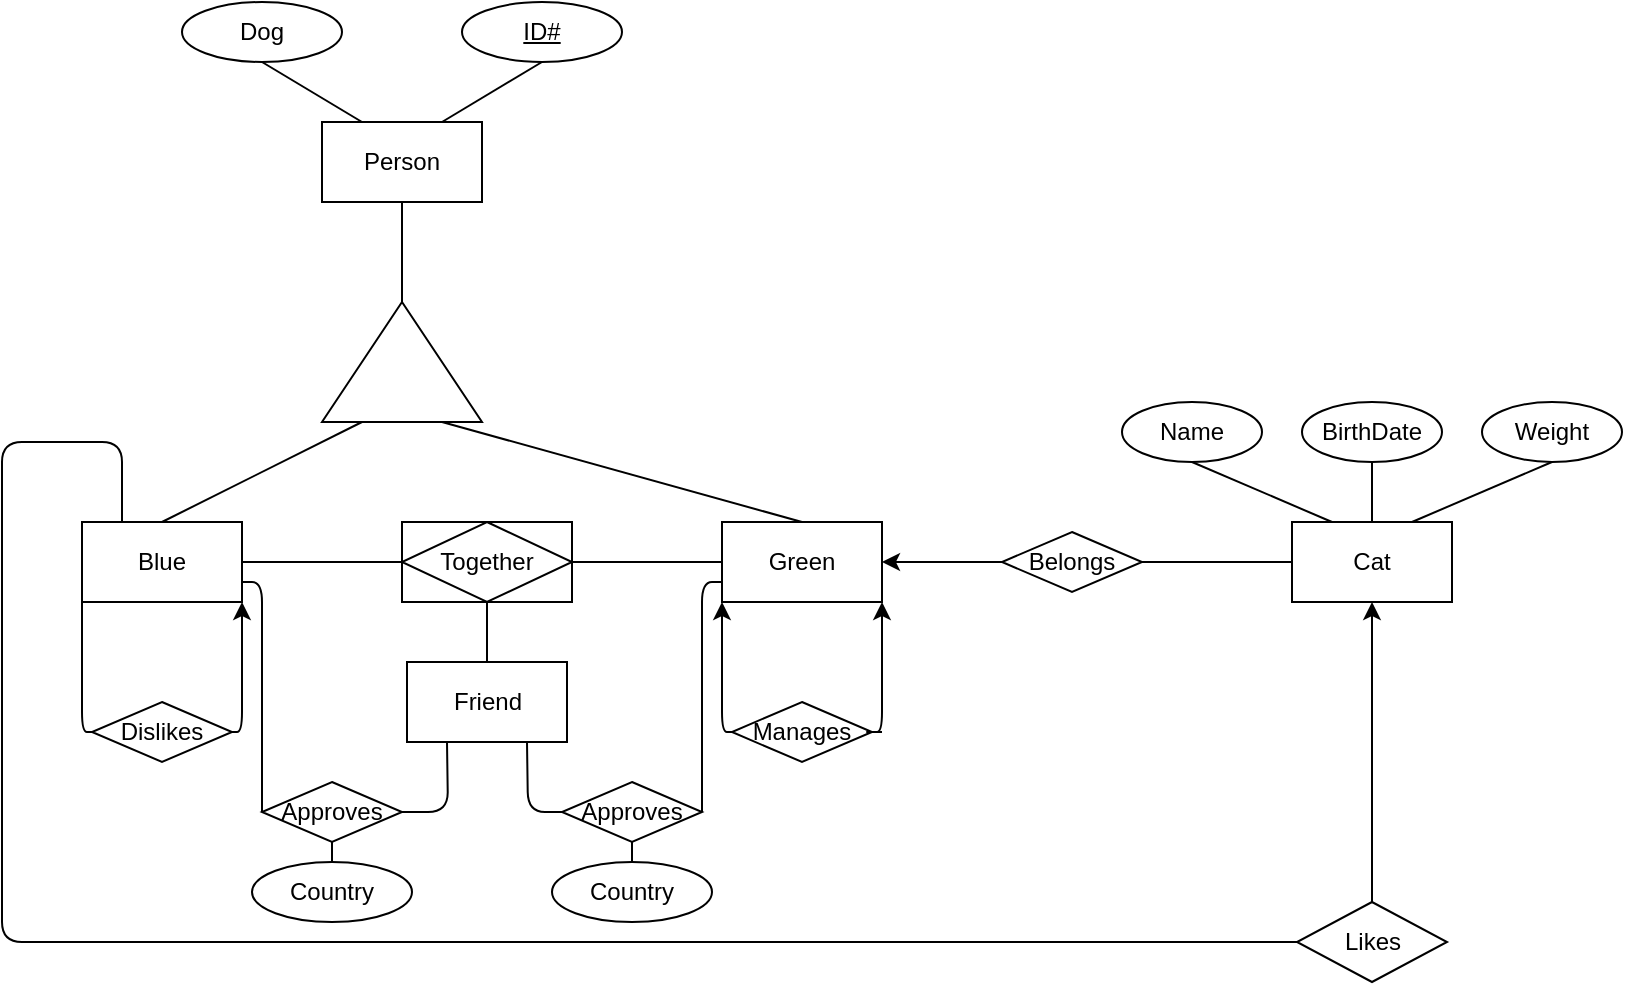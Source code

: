 <mxfile version="13.7.4" type="github">
  <diagram id="N78oST3sVvhrRYNXZbkb" name="Page-1">
    <mxGraphModel dx="818" dy="453" grid="1" gridSize="10" guides="1" tooltips="1" connect="1" arrows="1" fold="1" page="1" pageScale="1" pageWidth="850" pageHeight="1100" math="0" shadow="0">
      <root>
        <mxCell id="0" />
        <mxCell id="1" parent="0" />
        <mxCell id="s2mc7PKK1Hd6kCjjpV02-1" value="Person" style="rounded=0;whiteSpace=wrap;html=1;" vertex="1" parent="1">
          <mxGeometry x="200" y="120" width="80" height="40" as="geometry" />
        </mxCell>
        <mxCell id="s2mc7PKK1Hd6kCjjpV02-2" value="" style="endArrow=none;html=1;entryX=0.25;entryY=0;entryDx=0;entryDy=0;exitX=0.5;exitY=1;exitDx=0;exitDy=0;" edge="1" parent="1" source="s2mc7PKK1Hd6kCjjpV02-3" target="s2mc7PKK1Hd6kCjjpV02-1">
          <mxGeometry width="50" height="50" relative="1" as="geometry">
            <mxPoint x="100" y="90" as="sourcePoint" />
            <mxPoint x="450" y="170" as="targetPoint" />
          </mxGeometry>
        </mxCell>
        <mxCell id="s2mc7PKK1Hd6kCjjpV02-3" value="Dog" style="ellipse;whiteSpace=wrap;html=1;" vertex="1" parent="1">
          <mxGeometry x="130" y="60" width="80" height="30" as="geometry" />
        </mxCell>
        <mxCell id="s2mc7PKK1Hd6kCjjpV02-4" value="" style="endArrow=none;html=1;exitX=0.75;exitY=0;exitDx=0;exitDy=0;entryX=0.5;entryY=1;entryDx=0;entryDy=0;" edge="1" parent="1" source="s2mc7PKK1Hd6kCjjpV02-1" target="s2mc7PKK1Hd6kCjjpV02-6">
          <mxGeometry width="50" height="50" relative="1" as="geometry">
            <mxPoint x="400" y="220" as="sourcePoint" />
            <mxPoint x="230" y="90" as="targetPoint" />
          </mxGeometry>
        </mxCell>
        <mxCell id="s2mc7PKK1Hd6kCjjpV02-6" value="&lt;u&gt;ID#&lt;/u&gt;" style="ellipse;whiteSpace=wrap;html=1;" vertex="1" parent="1">
          <mxGeometry x="270" y="60" width="80" height="30" as="geometry" />
        </mxCell>
        <mxCell id="s2mc7PKK1Hd6kCjjpV02-7" value="" style="endArrow=none;html=1;entryX=0.5;entryY=1;entryDx=0;entryDy=0;" edge="1" parent="1" target="s2mc7PKK1Hd6kCjjpV02-1">
          <mxGeometry width="50" height="50" relative="1" as="geometry">
            <mxPoint x="240" y="210" as="sourcePoint" />
            <mxPoint x="450" y="230" as="targetPoint" />
          </mxGeometry>
        </mxCell>
        <mxCell id="s2mc7PKK1Hd6kCjjpV02-8" value="" style="triangle;whiteSpace=wrap;html=1;direction=north;" vertex="1" parent="1">
          <mxGeometry x="200" y="210" width="80" height="60" as="geometry" />
        </mxCell>
        <mxCell id="s2mc7PKK1Hd6kCjjpV02-9" value="" style="endArrow=none;html=1;entryX=0;entryY=0.25;entryDx=0;entryDy=0;exitX=0.5;exitY=0;exitDx=0;exitDy=0;" edge="1" parent="1" source="s2mc7PKK1Hd6kCjjpV02-11" target="s2mc7PKK1Hd6kCjjpV02-8">
          <mxGeometry width="50" height="50" relative="1" as="geometry">
            <mxPoint x="160" y="320" as="sourcePoint" />
            <mxPoint x="450" y="230" as="targetPoint" />
          </mxGeometry>
        </mxCell>
        <mxCell id="s2mc7PKK1Hd6kCjjpV02-10" value="" style="endArrow=none;html=1;entryX=0;entryY=0.75;entryDx=0;entryDy=0;exitX=0.5;exitY=0;exitDx=0;exitDy=0;" edge="1" parent="1" source="s2mc7PKK1Hd6kCjjpV02-12" target="s2mc7PKK1Hd6kCjjpV02-8">
          <mxGeometry width="50" height="50" relative="1" as="geometry">
            <mxPoint x="360" y="320" as="sourcePoint" />
            <mxPoint x="450" y="230" as="targetPoint" />
          </mxGeometry>
        </mxCell>
        <mxCell id="s2mc7PKK1Hd6kCjjpV02-11" value="Blue" style="rounded=0;whiteSpace=wrap;html=1;" vertex="1" parent="1">
          <mxGeometry x="80" y="320" width="80" height="40" as="geometry" />
        </mxCell>
        <mxCell id="s2mc7PKK1Hd6kCjjpV02-12" value="Green" style="rounded=0;whiteSpace=wrap;html=1;" vertex="1" parent="1">
          <mxGeometry x="400" y="320" width="80" height="40" as="geometry" />
        </mxCell>
        <mxCell id="s2mc7PKK1Hd6kCjjpV02-14" value="" style="endArrow=none;html=1;exitX=1;exitY=0.5;exitDx=0;exitDy=0;entryX=0;entryY=0.5;entryDx=0;entryDy=0;" edge="1" parent="1" source="s2mc7PKK1Hd6kCjjpV02-11" target="s2mc7PKK1Hd6kCjjpV02-38">
          <mxGeometry width="50" height="50" relative="1" as="geometry">
            <mxPoint x="400" y="280" as="sourcePoint" />
            <mxPoint x="205" y="340" as="targetPoint" />
          </mxGeometry>
        </mxCell>
        <mxCell id="s2mc7PKK1Hd6kCjjpV02-15" value="" style="endArrow=none;html=1;exitX=1;exitY=0.5;exitDx=0;exitDy=0;entryX=0;entryY=0.5;entryDx=0;entryDy=0;" edge="1" parent="1" target="s2mc7PKK1Hd6kCjjpV02-12">
          <mxGeometry width="50" height="50" relative="1" as="geometry">
            <mxPoint x="275" y="340" as="sourcePoint" />
            <mxPoint x="310" y="340" as="targetPoint" />
          </mxGeometry>
        </mxCell>
        <mxCell id="s2mc7PKK1Hd6kCjjpV02-16" value="Country" style="ellipse;whiteSpace=wrap;html=1;" vertex="1" parent="1">
          <mxGeometry x="165" y="490" width="80" height="30" as="geometry" />
        </mxCell>
        <mxCell id="s2mc7PKK1Hd6kCjjpV02-17" value="" style="endArrow=none;html=1;exitX=0.5;exitY=1;exitDx=0;exitDy=0;entryX=0.5;entryY=0;entryDx=0;entryDy=0;" edge="1" parent="1" source="s2mc7PKK1Hd6kCjjpV02-38" target="s2mc7PKK1Hd6kCjjpV02-39">
          <mxGeometry width="50" height="50" relative="1" as="geometry">
            <mxPoint x="240" y="355" as="sourcePoint" />
            <mxPoint x="240" y="380" as="targetPoint" />
          </mxGeometry>
        </mxCell>
        <mxCell id="s2mc7PKK1Hd6kCjjpV02-18" value="" style="endArrow=none;html=1;entryX=0;entryY=0.5;entryDx=0;entryDy=0;" edge="1" parent="1" target="s2mc7PKK1Hd6kCjjpV02-27">
          <mxGeometry width="50" height="50" relative="1" as="geometry">
            <mxPoint x="610" y="340" as="sourcePoint" />
            <mxPoint x="680" y="340" as="targetPoint" />
          </mxGeometry>
        </mxCell>
        <mxCell id="s2mc7PKK1Hd6kCjjpV02-19" value="Dislikes" style="rhombus;whiteSpace=wrap;html=1;" vertex="1" parent="1">
          <mxGeometry x="85" y="410" width="70" height="30" as="geometry" />
        </mxCell>
        <mxCell id="s2mc7PKK1Hd6kCjjpV02-20" value="" style="endArrow=none;html=1;entryX=0;entryY=0.5;entryDx=0;entryDy=0;exitX=0;exitY=0.5;exitDx=0;exitDy=0;" edge="1" parent="1" source="s2mc7PKK1Hd6kCjjpV02-19" target="s2mc7PKK1Hd6kCjjpV02-11">
          <mxGeometry width="50" height="50" relative="1" as="geometry">
            <mxPoint x="80" y="430" as="sourcePoint" />
            <mxPoint x="450" y="230" as="targetPoint" />
            <Array as="points">
              <mxPoint x="80" y="425" />
            </Array>
          </mxGeometry>
        </mxCell>
        <mxCell id="s2mc7PKK1Hd6kCjjpV02-21" value="" style="endArrow=classic;html=1;exitX=1;exitY=0.5;exitDx=0;exitDy=0;entryX=1;entryY=1;entryDx=0;entryDy=0;" edge="1" parent="1" source="s2mc7PKK1Hd6kCjjpV02-19" target="s2mc7PKK1Hd6kCjjpV02-11">
          <mxGeometry width="50" height="50" relative="1" as="geometry">
            <mxPoint x="400" y="280" as="sourcePoint" />
            <mxPoint x="450" y="230" as="targetPoint" />
            <Array as="points">
              <mxPoint x="160" y="425" />
            </Array>
          </mxGeometry>
        </mxCell>
        <mxCell id="s2mc7PKK1Hd6kCjjpV02-22" value="Manages" style="rhombus;whiteSpace=wrap;html=1;" vertex="1" parent="1">
          <mxGeometry x="405" y="410" width="70" height="30" as="geometry" />
        </mxCell>
        <mxCell id="s2mc7PKK1Hd6kCjjpV02-23" value="" style="endArrow=classic;html=1;exitX=0;exitY=0.5;exitDx=0;exitDy=0;entryX=0;entryY=1;entryDx=0;entryDy=0;" edge="1" parent="1" source="s2mc7PKK1Hd6kCjjpV02-22" target="s2mc7PKK1Hd6kCjjpV02-12">
          <mxGeometry width="50" height="50" relative="1" as="geometry">
            <mxPoint x="400" y="280" as="sourcePoint" />
            <mxPoint x="450" y="230" as="targetPoint" />
            <Array as="points">
              <mxPoint x="400" y="425" />
            </Array>
          </mxGeometry>
        </mxCell>
        <mxCell id="s2mc7PKK1Hd6kCjjpV02-24" value="" style="endArrow=classic;html=1;entryX=1;entryY=1;entryDx=0;entryDy=0;" edge="1" parent="1" target="s2mc7PKK1Hd6kCjjpV02-12">
          <mxGeometry width="50" height="50" relative="1" as="geometry">
            <mxPoint x="480" y="425" as="sourcePoint" />
            <mxPoint x="450" y="230" as="targetPoint" />
            <Array as="points">
              <mxPoint x="470" y="425" />
              <mxPoint x="480" y="425" />
            </Array>
          </mxGeometry>
        </mxCell>
        <mxCell id="s2mc7PKK1Hd6kCjjpV02-25" value="" style="endArrow=classic;html=1;" edge="1" parent="1">
          <mxGeometry width="50" height="50" relative="1" as="geometry">
            <mxPoint x="540" y="340" as="sourcePoint" />
            <mxPoint x="480" y="340" as="targetPoint" />
          </mxGeometry>
        </mxCell>
        <mxCell id="s2mc7PKK1Hd6kCjjpV02-27" value="Cat" style="rounded=0;whiteSpace=wrap;html=1;" vertex="1" parent="1">
          <mxGeometry x="685" y="320" width="80" height="40" as="geometry" />
        </mxCell>
        <mxCell id="s2mc7PKK1Hd6kCjjpV02-29" value="" style="endArrow=none;html=1;exitX=0.25;exitY=0;exitDx=0;exitDy=0;" edge="1" parent="1" source="s2mc7PKK1Hd6kCjjpV02-11">
          <mxGeometry width="50" height="50" relative="1" as="geometry">
            <mxPoint x="400" y="280" as="sourcePoint" />
            <mxPoint x="690" y="530" as="targetPoint" />
            <Array as="points">
              <mxPoint x="100" y="280" />
              <mxPoint x="40" y="280" />
              <mxPoint x="40" y="460" />
              <mxPoint x="40" y="530" />
            </Array>
          </mxGeometry>
        </mxCell>
        <mxCell id="s2mc7PKK1Hd6kCjjpV02-31" value="Likes" style="rhombus;whiteSpace=wrap;html=1;" vertex="1" parent="1">
          <mxGeometry x="687.5" y="510" width="75" height="40" as="geometry" />
        </mxCell>
        <mxCell id="s2mc7PKK1Hd6kCjjpV02-33" value="" style="endArrow=classic;html=1;entryX=0.5;entryY=1;entryDx=0;entryDy=0;exitX=0.5;exitY=0;exitDx=0;exitDy=0;" edge="1" parent="1" source="s2mc7PKK1Hd6kCjjpV02-31" target="s2mc7PKK1Hd6kCjjpV02-27">
          <mxGeometry width="50" height="50" relative="1" as="geometry">
            <mxPoint x="400" y="280" as="sourcePoint" />
            <mxPoint x="450" y="230" as="targetPoint" />
          </mxGeometry>
        </mxCell>
        <mxCell id="s2mc7PKK1Hd6kCjjpV02-38" value="Together" style="shape=associativeEntity;whiteSpace=wrap;html=1;align=center;" vertex="1" parent="1">
          <mxGeometry x="240" y="320" width="85" height="40" as="geometry" />
        </mxCell>
        <mxCell id="s2mc7PKK1Hd6kCjjpV02-39" value="Friend" style="rounded=0;whiteSpace=wrap;html=1;" vertex="1" parent="1">
          <mxGeometry x="242.5" y="390" width="80" height="40" as="geometry" />
        </mxCell>
        <mxCell id="s2mc7PKK1Hd6kCjjpV02-26" value="Belongs" style="rhombus;whiteSpace=wrap;html=1;" vertex="1" parent="1">
          <mxGeometry x="540" y="325" width="70" height="30" as="geometry" />
        </mxCell>
        <mxCell id="s2mc7PKK1Hd6kCjjpV02-40" value="" style="endArrow=none;html=1;" edge="1" parent="1" target="s2mc7PKK1Hd6kCjjpV02-26">
          <mxGeometry width="50" height="50" relative="1" as="geometry">
            <mxPoint x="540" y="340" as="sourcePoint" />
            <mxPoint x="610" y="340" as="targetPoint" />
          </mxGeometry>
        </mxCell>
        <mxCell id="s2mc7PKK1Hd6kCjjpV02-41" value="Approves" style="rhombus;whiteSpace=wrap;html=1;" vertex="1" parent="1">
          <mxGeometry x="170" y="450" width="70" height="30" as="geometry" />
        </mxCell>
        <mxCell id="s2mc7PKK1Hd6kCjjpV02-43" value="" style="endArrow=none;html=1;exitX=1;exitY=0.5;exitDx=0;exitDy=0;entryX=0.25;entryY=1;entryDx=0;entryDy=0;" edge="1" parent="1" source="s2mc7PKK1Hd6kCjjpV02-41" target="s2mc7PKK1Hd6kCjjpV02-39">
          <mxGeometry width="50" height="50" relative="1" as="geometry">
            <mxPoint x="280" y="410" as="sourcePoint" />
            <mxPoint x="330" y="360" as="targetPoint" />
            <Array as="points">
              <mxPoint x="263" y="465" />
            </Array>
          </mxGeometry>
        </mxCell>
        <mxCell id="s2mc7PKK1Hd6kCjjpV02-44" value="" style="endArrow=none;html=1;entryX=0.5;entryY=1;entryDx=0;entryDy=0;exitX=0.5;exitY=0;exitDx=0;exitDy=0;" edge="1" parent="1" source="s2mc7PKK1Hd6kCjjpV02-16" target="s2mc7PKK1Hd6kCjjpV02-41">
          <mxGeometry width="50" height="50" relative="1" as="geometry">
            <mxPoint x="310" y="570" as="sourcePoint" />
            <mxPoint x="360" y="520" as="targetPoint" />
          </mxGeometry>
        </mxCell>
        <mxCell id="s2mc7PKK1Hd6kCjjpV02-45" value="" style="endArrow=none;html=1;exitX=0;exitY=0.5;exitDx=0;exitDy=0;entryX=1;entryY=0.75;entryDx=0;entryDy=0;" edge="1" parent="1" source="s2mc7PKK1Hd6kCjjpV02-41" target="s2mc7PKK1Hd6kCjjpV02-11">
          <mxGeometry width="50" height="50" relative="1" as="geometry">
            <mxPoint x="310" y="490" as="sourcePoint" />
            <mxPoint x="360" y="440" as="targetPoint" />
            <Array as="points">
              <mxPoint x="170" y="350" />
            </Array>
          </mxGeometry>
        </mxCell>
        <mxCell id="s2mc7PKK1Hd6kCjjpV02-46" value="Approves" style="rhombus;whiteSpace=wrap;html=1;" vertex="1" parent="1">
          <mxGeometry x="320" y="450" width="70" height="30" as="geometry" />
        </mxCell>
        <mxCell id="s2mc7PKK1Hd6kCjjpV02-47" value="Country" style="ellipse;whiteSpace=wrap;html=1;" vertex="1" parent="1">
          <mxGeometry x="315" y="490" width="80" height="30" as="geometry" />
        </mxCell>
        <mxCell id="s2mc7PKK1Hd6kCjjpV02-48" value="" style="endArrow=none;html=1;entryX=0.5;entryY=1;entryDx=0;entryDy=0;" edge="1" parent="1" source="s2mc7PKK1Hd6kCjjpV02-47" target="s2mc7PKK1Hd6kCjjpV02-46">
          <mxGeometry width="50" height="50" relative="1" as="geometry">
            <mxPoint x="215" y="500" as="sourcePoint" />
            <mxPoint x="215" y="490" as="targetPoint" />
          </mxGeometry>
        </mxCell>
        <mxCell id="s2mc7PKK1Hd6kCjjpV02-49" value="" style="endArrow=none;html=1;entryX=0.75;entryY=1;entryDx=0;entryDy=0;exitX=0;exitY=0.5;exitDx=0;exitDy=0;" edge="1" parent="1" source="s2mc7PKK1Hd6kCjjpV02-46" target="s2mc7PKK1Hd6kCjjpV02-39">
          <mxGeometry width="50" height="50" relative="1" as="geometry">
            <mxPoint x="310" y="490" as="sourcePoint" />
            <mxPoint x="360" y="440" as="targetPoint" />
            <Array as="points">
              <mxPoint x="303" y="465" />
            </Array>
          </mxGeometry>
        </mxCell>
        <mxCell id="s2mc7PKK1Hd6kCjjpV02-50" value="" style="endArrow=none;html=1;entryX=0;entryY=0.75;entryDx=0;entryDy=0;exitX=1;exitY=0.5;exitDx=0;exitDy=0;" edge="1" parent="1" source="s2mc7PKK1Hd6kCjjpV02-46" target="s2mc7PKK1Hd6kCjjpV02-12">
          <mxGeometry width="50" height="50" relative="1" as="geometry">
            <mxPoint x="310" y="490" as="sourcePoint" />
            <mxPoint x="360" y="440" as="targetPoint" />
            <Array as="points">
              <mxPoint x="390" y="350" />
            </Array>
          </mxGeometry>
        </mxCell>
        <mxCell id="s2mc7PKK1Hd6kCjjpV02-51" value="Name" style="ellipse;whiteSpace=wrap;html=1;" vertex="1" parent="1">
          <mxGeometry x="600" y="260" width="70" height="30" as="geometry" />
        </mxCell>
        <mxCell id="s2mc7PKK1Hd6kCjjpV02-53" value="BirthDate" style="ellipse;whiteSpace=wrap;html=1;" vertex="1" parent="1">
          <mxGeometry x="690" y="260" width="70" height="30" as="geometry" />
        </mxCell>
        <mxCell id="s2mc7PKK1Hd6kCjjpV02-55" value="Weight" style="ellipse;whiteSpace=wrap;html=1;" vertex="1" parent="1">
          <mxGeometry x="780" y="260" width="70" height="30" as="geometry" />
        </mxCell>
        <mxCell id="s2mc7PKK1Hd6kCjjpV02-56" value="" style="endArrow=none;html=1;entryX=0.5;entryY=1;entryDx=0;entryDy=0;exitX=0.25;exitY=0;exitDx=0;exitDy=0;" edge="1" parent="1" source="s2mc7PKK1Hd6kCjjpV02-27" target="s2mc7PKK1Hd6kCjjpV02-51">
          <mxGeometry width="50" height="50" relative="1" as="geometry">
            <mxPoint x="470" y="370" as="sourcePoint" />
            <mxPoint x="520" y="320" as="targetPoint" />
          </mxGeometry>
        </mxCell>
        <mxCell id="s2mc7PKK1Hd6kCjjpV02-57" value="" style="endArrow=none;html=1;entryX=0.5;entryY=1;entryDx=0;entryDy=0;exitX=0.5;exitY=0;exitDx=0;exitDy=0;" edge="1" parent="1" source="s2mc7PKK1Hd6kCjjpV02-27" target="s2mc7PKK1Hd6kCjjpV02-53">
          <mxGeometry width="50" height="50" relative="1" as="geometry">
            <mxPoint x="470" y="370" as="sourcePoint" />
            <mxPoint x="520" y="320" as="targetPoint" />
          </mxGeometry>
        </mxCell>
        <mxCell id="s2mc7PKK1Hd6kCjjpV02-58" value="" style="endArrow=none;html=1;entryX=0.5;entryY=1;entryDx=0;entryDy=0;exitX=0.75;exitY=0;exitDx=0;exitDy=0;" edge="1" parent="1" source="s2mc7PKK1Hd6kCjjpV02-27" target="s2mc7PKK1Hd6kCjjpV02-55">
          <mxGeometry width="50" height="50" relative="1" as="geometry">
            <mxPoint x="470" y="370" as="sourcePoint" />
            <mxPoint x="520" y="320" as="targetPoint" />
          </mxGeometry>
        </mxCell>
      </root>
    </mxGraphModel>
  </diagram>
</mxfile>

